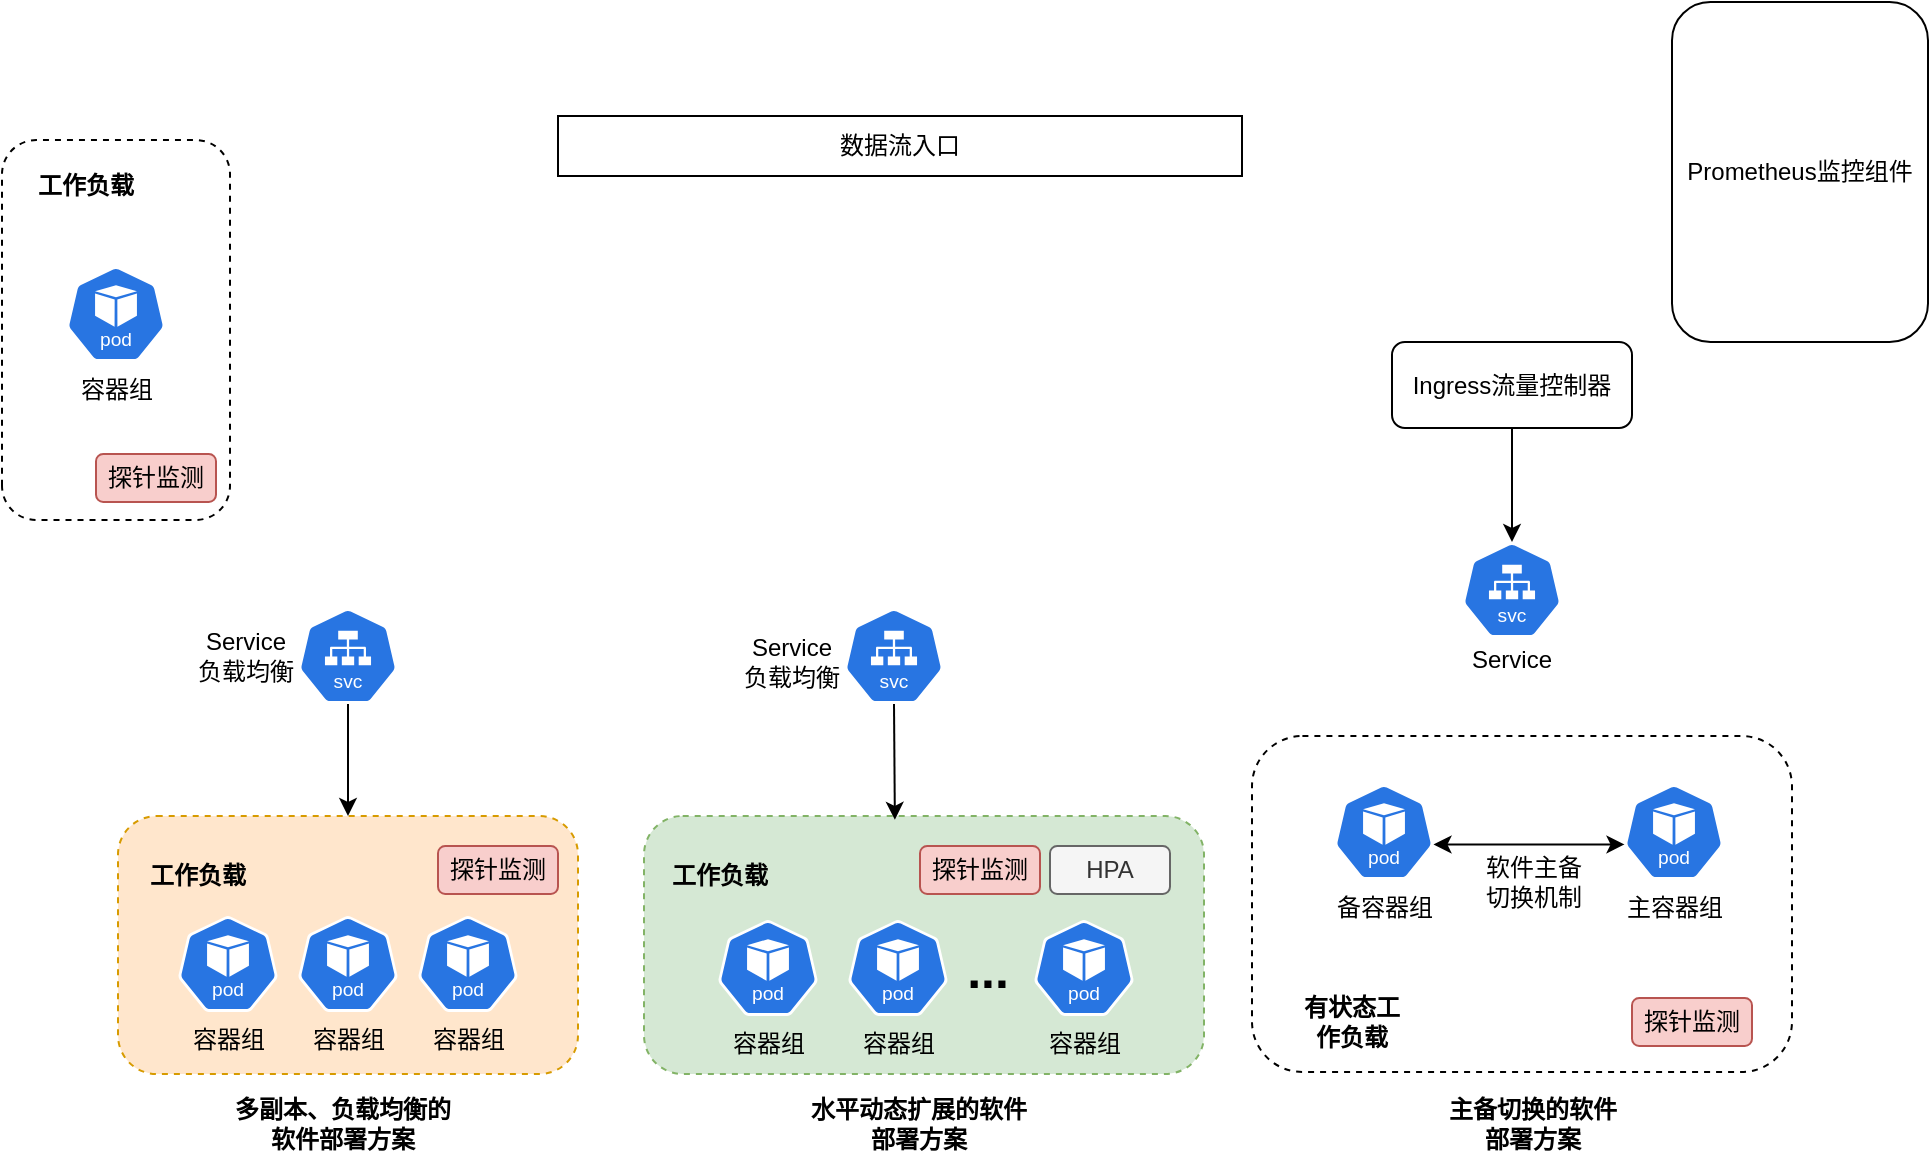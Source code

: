 <mxfile version="24.4.14" type="github" pages="3">
  <diagram name="第 1 页" id="JDVTVyS_mM1xhRYmOyq-">
    <mxGraphModel grid="1" page="1" gridSize="10" guides="1" tooltips="1" connect="1" arrows="1" fold="1" pageScale="1" pageWidth="1169" pageHeight="827" math="0" shadow="0">
      <root>
        <mxCell id="0" />
        <mxCell id="1" parent="0" />
        <mxCell id="ctL0CWL5VPLT_HYPr2nh-5" value="" style="rounded=1;whiteSpace=wrap;html=1;fillColor=#ffe6cc;strokeColor=#d79b00;gradientColor=none;dashed=1;" vertex="1" parent="1">
          <mxGeometry x="163" y="470" width="230" height="129" as="geometry" />
        </mxCell>
        <mxCell id="ctL0CWL5VPLT_HYPr2nh-6" value="工作负载" style="text;html=1;align=center;verticalAlign=middle;whiteSpace=wrap;rounded=0;fontStyle=1" vertex="1" parent="1">
          <mxGeometry x="173" y="485" width="60" height="30" as="geometry" />
        </mxCell>
        <mxCell id="ctL0CWL5VPLT_HYPr2nh-7" value="容器组" style="aspect=fixed;sketch=0;html=1;dashed=0;whitespace=wrap;verticalLabelPosition=bottom;verticalAlign=top;fillColor=#2875E2;strokeColor=#ffffff;points=[[0.005,0.63,0],[0.1,0.2,0],[0.9,0.2,0],[0.5,0,0],[0.995,0.63,0],[0.72,0.99,0],[0.5,1,0],[0.28,0.99,0]];shape=mxgraph.kubernetes.icon2;kubernetesLabel=1;prIcon=pod" vertex="1" parent="1">
          <mxGeometry x="193" y="520" width="50" height="48" as="geometry" />
        </mxCell>
        <mxCell id="ctL0CWL5VPLT_HYPr2nh-8" value="容器组" style="aspect=fixed;sketch=0;html=1;dashed=0;whitespace=wrap;verticalLabelPosition=bottom;verticalAlign=top;fillColor=#2875E2;strokeColor=#ffffff;points=[[0.005,0.63,0],[0.1,0.2,0],[0.9,0.2,0],[0.5,0,0],[0.995,0.63,0],[0.72,0.99,0],[0.5,1,0],[0.28,0.99,0]];shape=mxgraph.kubernetes.icon2;kubernetesLabel=1;prIcon=pod" vertex="1" parent="1">
          <mxGeometry x="253" y="520" width="50" height="48" as="geometry" />
        </mxCell>
        <mxCell id="ctL0CWL5VPLT_HYPr2nh-9" value="容器组" style="aspect=fixed;sketch=0;html=1;dashed=0;whitespace=wrap;verticalLabelPosition=bottom;verticalAlign=top;fillColor=#2875E2;strokeColor=#ffffff;points=[[0.005,0.63,0],[0.1,0.2,0],[0.9,0.2,0],[0.5,0,0],[0.995,0.63,0],[0.72,0.99,0],[0.5,1,0],[0.28,0.99,0]];shape=mxgraph.kubernetes.icon2;kubernetesLabel=1;prIcon=pod" vertex="1" parent="1">
          <mxGeometry x="313" y="520" width="50" height="48" as="geometry" />
        </mxCell>
        <mxCell id="ctL0CWL5VPLT_HYPr2nh-11" style="edgeStyle=orthogonalEdgeStyle;rounded=0;orthogonalLoop=1;jettySize=auto;html=1;exitX=0.5;exitY=1;exitDx=0;exitDy=0;exitPerimeter=0;entryX=0.5;entryY=0;entryDx=0;entryDy=0;" edge="1" parent="1" source="ctL0CWL5VPLT_HYPr2nh-10" target="ctL0CWL5VPLT_HYPr2nh-5">
          <mxGeometry relative="1" as="geometry" />
        </mxCell>
        <mxCell id="ctL0CWL5VPLT_HYPr2nh-10" value="" style="aspect=fixed;sketch=0;html=1;dashed=0;whitespace=wrap;verticalLabelPosition=bottom;verticalAlign=top;fillColor=#2875E2;strokeColor=#ffffff;points=[[0.005,0.63,0],[0.1,0.2,0],[0.9,0.2,0],[0.5,0,0],[0.995,0.63,0],[0.72,0.99,0],[0.5,1,0],[0.28,0.99,0]];shape=mxgraph.kubernetes.icon2;kubernetesLabel=1;prIcon=svc" vertex="1" parent="1">
          <mxGeometry x="253" y="366" width="50" height="48" as="geometry" />
        </mxCell>
        <mxCell id="ctL0CWL5VPLT_HYPr2nh-13" value="&lt;span style=&quot;text-wrap: nowrap;&quot;&gt;Service&lt;/span&gt;&lt;br style=&quot;text-wrap: nowrap;&quot;&gt;&lt;span style=&quot;text-wrap: nowrap;&quot;&gt;负载均衡&lt;/span&gt;" style="text;html=1;align=center;verticalAlign=middle;whiteSpace=wrap;rounded=0;" vertex="1" parent="1">
          <mxGeometry x="197" y="375" width="60" height="30" as="geometry" />
        </mxCell>
        <mxCell id="ctL0CWL5VPLT_HYPr2nh-14" value="多副本、负载均衡的软件部署方案" style="text;html=1;align=center;verticalAlign=middle;whiteSpace=wrap;rounded=0;fontStyle=1" vertex="1" parent="1">
          <mxGeometry x="218" y="609" width="115" height="30" as="geometry" />
        </mxCell>
        <mxCell id="ctL0CWL5VPLT_HYPr2nh-24" value="探针监测" style="rounded=1;whiteSpace=wrap;html=1;fillColor=#f8cecc;strokeColor=#b85450;" vertex="1" parent="1">
          <mxGeometry x="323" y="485" width="60" height="24" as="geometry" />
        </mxCell>
        <mxCell id="ctL0CWL5VPLT_HYPr2nh-25" value="" style="rounded=1;whiteSpace=wrap;html=1;fillColor=#d5e8d4;strokeColor=#82b366;dashed=1;" vertex="1" parent="1">
          <mxGeometry x="426" y="470" width="280" height="129" as="geometry" />
        </mxCell>
        <mxCell id="ctL0CWL5VPLT_HYPr2nh-27" value="容器组" style="aspect=fixed;sketch=0;html=1;dashed=0;whitespace=wrap;verticalLabelPosition=bottom;verticalAlign=top;fillColor=#2875E2;strokeColor=#ffffff;points=[[0.005,0.63,0],[0.1,0.2,0],[0.9,0.2,0],[0.5,0,0],[0.995,0.63,0],[0.72,0.99,0],[0.5,1,0],[0.28,0.99,0]];shape=mxgraph.kubernetes.icon2;kubernetesLabel=1;prIcon=pod" vertex="1" parent="1">
          <mxGeometry x="463" y="522" width="50" height="48" as="geometry" />
        </mxCell>
        <mxCell id="ctL0CWL5VPLT_HYPr2nh-28" value="容器组" style="aspect=fixed;sketch=0;html=1;dashed=0;whitespace=wrap;verticalLabelPosition=bottom;verticalAlign=top;fillColor=#2875E2;strokeColor=#ffffff;points=[[0.005,0.63,0],[0.1,0.2,0],[0.9,0.2,0],[0.5,0,0],[0.995,0.63,0],[0.72,0.99,0],[0.5,1,0],[0.28,0.99,0]];shape=mxgraph.kubernetes.icon2;kubernetesLabel=1;prIcon=pod" vertex="1" parent="1">
          <mxGeometry x="528" y="522" width="50" height="48" as="geometry" />
        </mxCell>
        <mxCell id="ctL0CWL5VPLT_HYPr2nh-29" value="容器组" style="aspect=fixed;sketch=0;html=1;dashed=0;whitespace=wrap;verticalLabelPosition=bottom;verticalAlign=top;fillColor=#2875E2;strokeColor=#ffffff;points=[[0.005,0.63,0],[0.1,0.2,0],[0.9,0.2,0],[0.5,0,0],[0.995,0.63,0],[0.72,0.99,0],[0.5,1,0],[0.28,0.99,0]];shape=mxgraph.kubernetes.icon2;kubernetesLabel=1;prIcon=pod" vertex="1" parent="1">
          <mxGeometry x="621" y="522" width="50" height="48" as="geometry" />
        </mxCell>
        <mxCell id="ctL0CWL5VPLT_HYPr2nh-31" value="" style="aspect=fixed;sketch=0;html=1;dashed=0;whitespace=wrap;verticalLabelPosition=bottom;verticalAlign=top;fillColor=#2875E2;strokeColor=#ffffff;points=[[0.005,0.63,0],[0.1,0.2,0],[0.9,0.2,0],[0.5,0,0],[0.995,0.63,0],[0.72,0.99,0],[0.5,1,0],[0.28,0.99,0]];shape=mxgraph.kubernetes.icon2;kubernetesLabel=1;prIcon=svc" vertex="1" parent="1">
          <mxGeometry x="526" y="366" width="50" height="48" as="geometry" />
        </mxCell>
        <mxCell id="ctL0CWL5VPLT_HYPr2nh-32" value="&lt;span style=&quot;text-wrap: nowrap;&quot;&gt;Service&lt;/span&gt;&lt;br style=&quot;text-wrap: nowrap;&quot;&gt;&lt;span style=&quot;text-wrap: nowrap;&quot;&gt;负载均衡&lt;/span&gt;" style="text;html=1;align=center;verticalAlign=middle;whiteSpace=wrap;rounded=0;" vertex="1" parent="1">
          <mxGeometry x="470" y="378" width="60" height="30" as="geometry" />
        </mxCell>
        <mxCell id="ctL0CWL5VPLT_HYPr2nh-33" value="水平动态扩展的软件部署方案" style="text;html=1;align=center;verticalAlign=middle;whiteSpace=wrap;rounded=0;fontStyle=1" vertex="1" parent="1">
          <mxGeometry x="506" y="609" width="115" height="30" as="geometry" />
        </mxCell>
        <mxCell id="ctL0CWL5VPLT_HYPr2nh-34" value="HPA" style="rounded=1;whiteSpace=wrap;html=1;fillColor=#f5f5f5;strokeColor=#666666;fontColor=#333333;" vertex="1" parent="1">
          <mxGeometry x="629" y="485" width="60" height="24" as="geometry" />
        </mxCell>
        <mxCell id="ctL0CWL5VPLT_HYPr2nh-35" value="&lt;font style=&quot;font-size: 25px;&quot;&gt;...&lt;/font&gt;" style="text;html=1;align=center;verticalAlign=middle;whiteSpace=wrap;rounded=0;fontStyle=1;fontSize=25;" vertex="1" parent="1">
          <mxGeometry x="568" y="531" width="60" height="30" as="geometry" />
        </mxCell>
        <mxCell id="ctL0CWL5VPLT_HYPr2nh-38" value="Prometheus监控组件" style="rounded=1;whiteSpace=wrap;html=1;" vertex="1" parent="1">
          <mxGeometry x="940" y="63" width="128" height="170" as="geometry" />
        </mxCell>
        <mxCell id="ctL0CWL5VPLT_HYPr2nh-39" value="" style="rounded=1;whiteSpace=wrap;html=1;dashed=1;rotation=0;" vertex="1" parent="1">
          <mxGeometry x="730" y="430" width="270" height="168" as="geometry" />
        </mxCell>
        <mxCell id="ctL0CWL5VPLT_HYPr2nh-40" value="有状态工作负载" style="text;html=1;align=center;verticalAlign=middle;whiteSpace=wrap;rounded=0;fontStyle=1" vertex="1" parent="1">
          <mxGeometry x="750" y="558" width="60" height="30" as="geometry" />
        </mxCell>
        <mxCell id="ctL0CWL5VPLT_HYPr2nh-41" value="主容器组" style="aspect=fixed;sketch=0;html=1;dashed=0;whitespace=wrap;verticalLabelPosition=bottom;verticalAlign=top;fillColor=#2875E2;strokeColor=#ffffff;points=[[0.005,0.63,0],[0.1,0.2,0],[0.9,0.2,0],[0.5,0,0],[0.995,0.63,0],[0.72,0.99,0],[0.5,1,0],[0.28,0.99,0]];shape=mxgraph.kubernetes.icon2;kubernetesLabel=1;prIcon=pod" vertex="1" parent="1">
          <mxGeometry x="916" y="454" width="50" height="48" as="geometry" />
        </mxCell>
        <mxCell id="ctL0CWL5VPLT_HYPr2nh-42" value="备容器组" style="aspect=fixed;sketch=0;html=1;dashed=0;whitespace=wrap;verticalLabelPosition=bottom;verticalAlign=top;fillColor=#2875E2;strokeColor=#ffffff;points=[[0.005,0.63,0],[0.1,0.2,0],[0.9,0.2,0],[0.5,0,0],[0.995,0.63,0],[0.72,0.99,0],[0.5,1,0],[0.28,0.99,0]];shape=mxgraph.kubernetes.icon2;kubernetesLabel=1;prIcon=pod" vertex="1" parent="1">
          <mxGeometry x="771" y="454" width="50" height="48" as="geometry" />
        </mxCell>
        <mxCell id="ctL0CWL5VPLT_HYPr2nh-47" value="主备切换的软件部署方案" style="text;html=1;align=center;verticalAlign=middle;whiteSpace=wrap;rounded=0;fontStyle=1" vertex="1" parent="1">
          <mxGeometry x="823.5" y="609" width="92.5" height="30" as="geometry" />
        </mxCell>
        <mxCell id="ctL0CWL5VPLT_HYPr2nh-50" value="工作负载" style="text;html=1;align=center;verticalAlign=middle;whiteSpace=wrap;rounded=0;fontStyle=1" vertex="1" parent="1">
          <mxGeometry x="433.5" y="485" width="60" height="30" as="geometry" />
        </mxCell>
        <mxCell id="ctL0CWL5VPLT_HYPr2nh-53" value="软件主备切换机制" style="text;html=1;align=center;verticalAlign=middle;whiteSpace=wrap;rounded=0;" vertex="1" parent="1">
          <mxGeometry x="841" y="488" width="60" height="30" as="geometry" />
        </mxCell>
        <mxCell id="ctL0CWL5VPLT_HYPr2nh-57" value="" style="aspect=fixed;sketch=0;html=1;dashed=0;whitespace=wrap;verticalLabelPosition=bottom;verticalAlign=top;fillColor=#2875E2;strokeColor=#ffffff;points=[[0.005,0.63,0],[0.1,0.2,0],[0.9,0.2,0],[0.5,0,0],[0.995,0.63,0],[0.72,0.99,0],[0.5,1,0],[0.28,0.99,0]];shape=mxgraph.kubernetes.icon2;kubernetesLabel=1;prIcon=svc" vertex="1" parent="1">
          <mxGeometry x="835" y="333" width="50" height="48" as="geometry" />
        </mxCell>
        <mxCell id="ctL0CWL5VPLT_HYPr2nh-58" value="&lt;span style=&quot;text-wrap: nowrap;&quot;&gt;Service&lt;/span&gt;" style="text;html=1;align=center;verticalAlign=middle;whiteSpace=wrap;rounded=0;" vertex="1" parent="1">
          <mxGeometry x="830" y="381" width="60" height="21" as="geometry" />
        </mxCell>
        <mxCell id="ctL0CWL5VPLT_HYPr2nh-62" value="探针监测" style="rounded=1;whiteSpace=wrap;html=1;fillColor=#f8cecc;strokeColor=#b85450;" vertex="1" parent="1">
          <mxGeometry x="920" y="561" width="60" height="24" as="geometry" />
        </mxCell>
        <mxCell id="ctL0CWL5VPLT_HYPr2nh-63" value="探针监测" style="rounded=1;whiteSpace=wrap;html=1;fillColor=#f8cecc;strokeColor=#b85450;" vertex="1" parent="1">
          <mxGeometry x="564" y="485" width="60" height="24" as="geometry" />
        </mxCell>
        <mxCell id="ctL0CWL5VPLT_HYPr2nh-64" style="edgeStyle=none;rounded=0;orthogonalLoop=1;jettySize=auto;html=1;exitX=0.5;exitY=1;exitDx=0;exitDy=0;exitPerimeter=0;entryX=0.448;entryY=0.015;entryDx=0;entryDy=0;entryPerimeter=0;" edge="1" parent="1" source="ctL0CWL5VPLT_HYPr2nh-31" target="ctL0CWL5VPLT_HYPr2nh-25">
          <mxGeometry relative="1" as="geometry" />
        </mxCell>
        <mxCell id="ctL0CWL5VPLT_HYPr2nh-71" value="Ingress流量控制器" style="rounded=1;whiteSpace=wrap;html=1;" vertex="1" parent="1">
          <mxGeometry x="800" y="233" width="120" height="43" as="geometry" />
        </mxCell>
        <mxCell id="ctL0CWL5VPLT_HYPr2nh-74" style="edgeStyle=none;rounded=0;orthogonalLoop=1;jettySize=auto;html=1;exitX=0.5;exitY=1;exitDx=0;exitDy=0;entryX=0.5;entryY=0;entryDx=0;entryDy=0;entryPerimeter=0;" edge="1" parent="1" source="ctL0CWL5VPLT_HYPr2nh-71" target="ctL0CWL5VPLT_HYPr2nh-57">
          <mxGeometry relative="1" as="geometry" />
        </mxCell>
        <mxCell id="ctL0CWL5VPLT_HYPr2nh-76" value="" style="rounded=1;whiteSpace=wrap;html=1;dashed=1;rotation=-90;" vertex="1" parent="1">
          <mxGeometry x="67" y="170" width="190" height="114" as="geometry" />
        </mxCell>
        <mxCell id="ctL0CWL5VPLT_HYPr2nh-77" value="工作负载" style="text;html=1;align=center;verticalAlign=middle;whiteSpace=wrap;rounded=0;fontStyle=1" vertex="1" parent="1">
          <mxGeometry x="117" y="140" width="60" height="30" as="geometry" />
        </mxCell>
        <mxCell id="ctL0CWL5VPLT_HYPr2nh-80" value="容器组" style="aspect=fixed;sketch=0;html=1;dashed=0;whitespace=wrap;verticalLabelPosition=bottom;verticalAlign=top;fillColor=#2875E2;strokeColor=#ffffff;points=[[0.005,0.63,0],[0.1,0.2,0],[0.9,0.2,0],[0.5,0,0],[0.995,0.63,0],[0.72,0.99,0],[0.5,1,0],[0.28,0.99,0]];shape=mxgraph.kubernetes.icon2;kubernetesLabel=1;prIcon=pod" vertex="1" parent="1">
          <mxGeometry x="137" y="195" width="50" height="48" as="geometry" />
        </mxCell>
        <mxCell id="ctL0CWL5VPLT_HYPr2nh-83" value="探针监测" style="rounded=1;whiteSpace=wrap;html=1;fillColor=#f8cecc;strokeColor=#b85450;" vertex="1" parent="1">
          <mxGeometry x="152" y="289" width="60" height="24" as="geometry" />
        </mxCell>
        <mxCell id="ctL0CWL5VPLT_HYPr2nh-92" style="edgeStyle=none;rounded=0;orthogonalLoop=1;jettySize=auto;html=1;exitX=0.995;exitY=0.63;exitDx=0;exitDy=0;exitPerimeter=0;entryX=0.005;entryY=0.63;entryDx=0;entryDy=0;entryPerimeter=0;startArrow=classic;startFill=1;" edge="1" parent="1" source="ctL0CWL5VPLT_HYPr2nh-42" target="ctL0CWL5VPLT_HYPr2nh-41">
          <mxGeometry relative="1" as="geometry" />
        </mxCell>
        <mxCell id="ctL0CWL5VPLT_HYPr2nh-93" value="数据流入口" style="rounded=0;whiteSpace=wrap;html=1;" vertex="1" parent="1">
          <mxGeometry x="383" y="120" width="342" height="30" as="geometry" />
        </mxCell>
      </root>
    </mxGraphModel>
  </diagram>
  <diagram id="vveJuqYjyFar14gl8MTd" name="第 2 页">
    <mxGraphModel dx="1366" dy="703" grid="1" gridSize="10" guides="1" tooltips="1" connect="1" arrows="1" fold="1" page="1" pageScale="1" pageWidth="1169" pageHeight="827" math="0" shadow="0">
      <root>
        <mxCell id="0" />
        <mxCell id="1" parent="0" />
        <mxCell id="6VQ8AE35P1BLx3fPTL-k-19" value="" style="rounded=1;whiteSpace=wrap;html=1;" vertex="1" parent="1">
          <mxGeometry x="980" y="408" width="150" height="242" as="geometry" />
        </mxCell>
        <mxCell id="6VQ8AE35P1BLx3fPTL-k-18" value="" style="rounded=1;whiteSpace=wrap;html=1;" vertex="1" parent="1">
          <mxGeometry x="674" y="410" width="300" height="240" as="geometry" />
        </mxCell>
        <mxCell id="6VQ8AE35P1BLx3fPTL-k-17" value="" style="rounded=1;whiteSpace=wrap;html=1;" vertex="1" parent="1">
          <mxGeometry x="370" y="440" width="300" height="208" as="geometry" />
        </mxCell>
        <mxCell id="6VQ8AE35P1BLx3fPTL-k-16" value="" style="rounded=1;whiteSpace=wrap;html=1;" vertex="1" parent="1">
          <mxGeometry x="110" y="442" width="250" height="208" as="geometry" />
        </mxCell>
        <mxCell id="R3LrXX4hXwVvfzZOC1EL-1" value="" style="rounded=1;whiteSpace=wrap;html=1;fillColor=#ffe6cc;strokeColor=#d79b00;gradientColor=none;dashed=1;" vertex="1" parent="1">
          <mxGeometry x="117" y="470" width="230" height="129" as="geometry" />
        </mxCell>
        <mxCell id="R3LrXX4hXwVvfzZOC1EL-2" value="工作负载" style="text;html=1;align=center;verticalAlign=middle;whiteSpace=wrap;rounded=0;fontStyle=1" vertex="1" parent="1">
          <mxGeometry x="127" y="485" width="60" height="30" as="geometry" />
        </mxCell>
        <mxCell id="R3LrXX4hXwVvfzZOC1EL-3" value="容器组" style="aspect=fixed;sketch=0;html=1;dashed=0;whitespace=wrap;verticalLabelPosition=bottom;verticalAlign=top;fillColor=#2875E2;strokeColor=#ffffff;points=[[0.005,0.63,0],[0.1,0.2,0],[0.9,0.2,0],[0.5,0,0],[0.995,0.63,0],[0.72,0.99,0],[0.5,1,0],[0.28,0.99,0]];shape=mxgraph.kubernetes.icon2;kubernetesLabel=1;prIcon=pod" vertex="1" parent="1">
          <mxGeometry x="147" y="520" width="50" height="48" as="geometry" />
        </mxCell>
        <mxCell id="R3LrXX4hXwVvfzZOC1EL-4" value="容器组" style="aspect=fixed;sketch=0;html=1;dashed=0;whitespace=wrap;verticalLabelPosition=bottom;verticalAlign=top;fillColor=#2875E2;strokeColor=#ffffff;points=[[0.005,0.63,0],[0.1,0.2,0],[0.9,0.2,0],[0.5,0,0],[0.995,0.63,0],[0.72,0.99,0],[0.5,1,0],[0.28,0.99,0]];shape=mxgraph.kubernetes.icon2;kubernetesLabel=1;prIcon=pod" vertex="1" parent="1">
          <mxGeometry x="207" y="520" width="50" height="48" as="geometry" />
        </mxCell>
        <mxCell id="R3LrXX4hXwVvfzZOC1EL-5" value="容器组" style="aspect=fixed;sketch=0;html=1;dashed=0;whitespace=wrap;verticalLabelPosition=bottom;verticalAlign=top;fillColor=#2875E2;strokeColor=#ffffff;points=[[0.005,0.63,0],[0.1,0.2,0],[0.9,0.2,0],[0.5,0,0],[0.995,0.63,0],[0.72,0.99,0],[0.5,1,0],[0.28,0.99,0]];shape=mxgraph.kubernetes.icon2;kubernetesLabel=1;prIcon=pod" vertex="1" parent="1">
          <mxGeometry x="267" y="520" width="50" height="48" as="geometry" />
        </mxCell>
        <mxCell id="R3LrXX4hXwVvfzZOC1EL-9" value="多副本、负载均衡的软件部署方案" style="text;html=1;align=center;verticalAlign=middle;whiteSpace=wrap;rounded=0;fontStyle=1" vertex="1" parent="1">
          <mxGeometry x="172" y="609" width="115" height="30" as="geometry" />
        </mxCell>
        <mxCell id="R3LrXX4hXwVvfzZOC1EL-10" value="探针监测" style="rounded=1;whiteSpace=wrap;html=1;fillColor=#f8cecc;strokeColor=#b85450;" vertex="1" parent="1">
          <mxGeometry x="277" y="485" width="60" height="24" as="geometry" />
        </mxCell>
        <mxCell id="R3LrXX4hXwVvfzZOC1EL-11" value="" style="rounded=1;whiteSpace=wrap;html=1;fillColor=#d5e8d4;strokeColor=#82b366;dashed=1;" vertex="1" parent="1">
          <mxGeometry x="380" y="470" width="280" height="129" as="geometry" />
        </mxCell>
        <mxCell id="R3LrXX4hXwVvfzZOC1EL-12" value="容器组" style="aspect=fixed;sketch=0;html=1;dashed=0;whitespace=wrap;verticalLabelPosition=bottom;verticalAlign=top;fillColor=#2875E2;strokeColor=#ffffff;points=[[0.005,0.63,0],[0.1,0.2,0],[0.9,0.2,0],[0.5,0,0],[0.995,0.63,0],[0.72,0.99,0],[0.5,1,0],[0.28,0.99,0]];shape=mxgraph.kubernetes.icon2;kubernetesLabel=1;prIcon=pod" vertex="1" parent="1">
          <mxGeometry x="417" y="522" width="50" height="48" as="geometry" />
        </mxCell>
        <mxCell id="R3LrXX4hXwVvfzZOC1EL-13" value="容器组" style="aspect=fixed;sketch=0;html=1;dashed=0;whitespace=wrap;verticalLabelPosition=bottom;verticalAlign=top;fillColor=#2875E2;strokeColor=#ffffff;points=[[0.005,0.63,0],[0.1,0.2,0],[0.9,0.2,0],[0.5,0,0],[0.995,0.63,0],[0.72,0.99,0],[0.5,1,0],[0.28,0.99,0]];shape=mxgraph.kubernetes.icon2;kubernetesLabel=1;prIcon=pod" vertex="1" parent="1">
          <mxGeometry x="482" y="522" width="50" height="48" as="geometry" />
        </mxCell>
        <mxCell id="R3LrXX4hXwVvfzZOC1EL-14" value="容器组" style="aspect=fixed;sketch=0;html=1;dashed=0;whitespace=wrap;verticalLabelPosition=bottom;verticalAlign=top;fillColor=#2875E2;strokeColor=#ffffff;points=[[0.005,0.63,0],[0.1,0.2,0],[0.9,0.2,0],[0.5,0,0],[0.995,0.63,0],[0.72,0.99,0],[0.5,1,0],[0.28,0.99,0]];shape=mxgraph.kubernetes.icon2;kubernetesLabel=1;prIcon=pod" vertex="1" parent="1">
          <mxGeometry x="575" y="522" width="50" height="48" as="geometry" />
        </mxCell>
        <mxCell id="R3LrXX4hXwVvfzZOC1EL-17" value="水平动态扩展的软件部署方案" style="text;html=1;align=center;verticalAlign=middle;whiteSpace=wrap;rounded=0;fontStyle=1" vertex="1" parent="1">
          <mxGeometry x="460" y="609" width="115" height="30" as="geometry" />
        </mxCell>
        <mxCell id="R3LrXX4hXwVvfzZOC1EL-18" value="HPA" style="rounded=1;whiteSpace=wrap;html=1;fillColor=#f5f5f5;strokeColor=#666666;fontColor=#333333;" vertex="1" parent="1">
          <mxGeometry x="583" y="485" width="60" height="24" as="geometry" />
        </mxCell>
        <mxCell id="R3LrXX4hXwVvfzZOC1EL-19" value="&lt;font style=&quot;font-size: 25px;&quot;&gt;...&lt;/font&gt;" style="text;html=1;align=center;verticalAlign=middle;whiteSpace=wrap;rounded=0;fontStyle=1;fontSize=25;" vertex="1" parent="1">
          <mxGeometry x="522" y="531" width="60" height="30" as="geometry" />
        </mxCell>
        <mxCell id="R3LrXX4hXwVvfzZOC1EL-20" value="Prometheus监控组件" style="rounded=1;whiteSpace=wrap;html=1;fillColor=#e1d5e7;strokeColor=#9673a6;" vertex="1" parent="1">
          <mxGeometry x="117" y="680" width="1003" height="40" as="geometry" />
        </mxCell>
        <mxCell id="R3LrXX4hXwVvfzZOC1EL-21" value="" style="rounded=1;whiteSpace=wrap;html=1;dashed=1;rotation=0;" vertex="1" parent="1">
          <mxGeometry x="684" y="430" width="270" height="168" as="geometry" />
        </mxCell>
        <mxCell id="R3LrXX4hXwVvfzZOC1EL-22" value="有状态工作负载" style="text;html=1;align=center;verticalAlign=middle;whiteSpace=wrap;rounded=0;fontStyle=1" vertex="1" parent="1">
          <mxGeometry x="704" y="558" width="60" height="30" as="geometry" />
        </mxCell>
        <mxCell id="R3LrXX4hXwVvfzZOC1EL-23" value="主容器组" style="aspect=fixed;sketch=0;html=1;dashed=0;whitespace=wrap;verticalLabelPosition=bottom;verticalAlign=top;fillColor=#2875E2;strokeColor=#ffffff;points=[[0.005,0.63,0],[0.1,0.2,0],[0.9,0.2,0],[0.5,0,0],[0.995,0.63,0],[0.72,0.99,0],[0.5,1,0],[0.28,0.99,0]];shape=mxgraph.kubernetes.icon2;kubernetesLabel=1;prIcon=pod" vertex="1" parent="1">
          <mxGeometry x="870" y="454" width="50" height="48" as="geometry" />
        </mxCell>
        <mxCell id="R3LrXX4hXwVvfzZOC1EL-24" value="备容器组" style="aspect=fixed;sketch=0;html=1;dashed=0;whitespace=wrap;verticalLabelPosition=bottom;verticalAlign=top;fillColor=#2875E2;strokeColor=#ffffff;points=[[0.005,0.63,0],[0.1,0.2,0],[0.9,0.2,0],[0.5,0,0],[0.995,0.63,0],[0.72,0.99,0],[0.5,1,0],[0.28,0.99,0]];shape=mxgraph.kubernetes.icon2;kubernetesLabel=1;prIcon=pod" vertex="1" parent="1">
          <mxGeometry x="725" y="454" width="50" height="48" as="geometry" />
        </mxCell>
        <mxCell id="R3LrXX4hXwVvfzZOC1EL-25" value="主备切换的软件部署方案" style="text;html=1;align=center;verticalAlign=middle;whiteSpace=wrap;rounded=0;fontStyle=1" vertex="1" parent="1">
          <mxGeometry x="777.5" y="609" width="92.5" height="30" as="geometry" />
        </mxCell>
        <mxCell id="R3LrXX4hXwVvfzZOC1EL-26" value="工作负载" style="text;html=1;align=center;verticalAlign=middle;whiteSpace=wrap;rounded=0;fontStyle=1" vertex="1" parent="1">
          <mxGeometry x="387.5" y="485" width="60" height="30" as="geometry" />
        </mxCell>
        <mxCell id="R3LrXX4hXwVvfzZOC1EL-27" value="软件主备切换机制" style="text;html=1;align=center;verticalAlign=middle;whiteSpace=wrap;rounded=0;" vertex="1" parent="1">
          <mxGeometry x="795" y="488" width="60" height="30" as="geometry" />
        </mxCell>
        <mxCell id="R3LrXX4hXwVvfzZOC1EL-30" value="探针监测" style="rounded=1;whiteSpace=wrap;html=1;fillColor=#f8cecc;strokeColor=#b85450;" vertex="1" parent="1">
          <mxGeometry x="874" y="561" width="60" height="24" as="geometry" />
        </mxCell>
        <mxCell id="R3LrXX4hXwVvfzZOC1EL-31" value="探针监测" style="rounded=1;whiteSpace=wrap;html=1;fillColor=#f8cecc;strokeColor=#b85450;" vertex="1" parent="1">
          <mxGeometry x="518" y="485" width="60" height="24" as="geometry" />
        </mxCell>
        <mxCell id="R3LrXX4hXwVvfzZOC1EL-33" value="Ingress流量控制器" style="rounded=1;whiteSpace=wrap;html=1;" vertex="1" parent="1">
          <mxGeometry x="686" y="260" width="266" height="40" as="geometry" />
        </mxCell>
        <mxCell id="R3LrXX4hXwVvfzZOC1EL-35" value="" style="rounded=1;whiteSpace=wrap;html=1;dashed=1;rotation=-90;" vertex="1" parent="1">
          <mxGeometry x="957.75" y="449.25" width="190" height="125.5" as="geometry" />
        </mxCell>
        <mxCell id="R3LrXX4hXwVvfzZOC1EL-36" value="工作负载" style="text;html=1;align=center;verticalAlign=middle;whiteSpace=wrap;rounded=0;fontStyle=1" vertex="1" parent="1">
          <mxGeometry x="1002" y="425" width="60" height="30" as="geometry" />
        </mxCell>
        <mxCell id="R3LrXX4hXwVvfzZOC1EL-37" value="容器组" style="aspect=fixed;sketch=0;html=1;dashed=0;whitespace=wrap;verticalLabelPosition=bottom;verticalAlign=top;fillColor=#2875E2;strokeColor=#ffffff;points=[[0.005,0.63,0],[0.1,0.2,0],[0.9,0.2,0],[0.5,0,0],[0.995,0.63,0],[0.72,0.99,0],[0.5,1,0],[0.28,0.99,0]];shape=mxgraph.kubernetes.icon2;kubernetesLabel=1;prIcon=pod" vertex="1" parent="1">
          <mxGeometry x="1022" y="480" width="50" height="48" as="geometry" />
        </mxCell>
        <mxCell id="R3LrXX4hXwVvfzZOC1EL-38" value="探针监测" style="rounded=1;whiteSpace=wrap;html=1;fillColor=#f8cecc;strokeColor=#b85450;" vertex="1" parent="1">
          <mxGeometry x="1037" y="574" width="60" height="24" as="geometry" />
        </mxCell>
        <mxCell id="R3LrXX4hXwVvfzZOC1EL-39" style="edgeStyle=none;rounded=0;orthogonalLoop=1;jettySize=auto;html=1;exitX=0.995;exitY=0.63;exitDx=0;exitDy=0;exitPerimeter=0;entryX=0.005;entryY=0.63;entryDx=0;entryDy=0;entryPerimeter=0;startArrow=classic;startFill=1;" edge="1" parent="1" source="R3LrXX4hXwVvfzZOC1EL-24" target="R3LrXX4hXwVvfzZOC1EL-23">
          <mxGeometry relative="1" as="geometry" />
        </mxCell>
        <mxCell id="6VQ8AE35P1BLx3fPTL-k-9" style="edgeStyle=none;rounded=0;orthogonalLoop=1;jettySize=auto;html=1;exitX=0.5;exitY=1;exitDx=0;exitDy=0;entryX=0.5;entryY=0;entryDx=0;entryDy=0;" edge="1" parent="1" source="R3LrXX4hXwVvfzZOC1EL-40" target="R3LrXX4hXwVvfzZOC1EL-41">
          <mxGeometry relative="1" as="geometry" />
        </mxCell>
        <mxCell id="R3LrXX4hXwVvfzZOC1EL-40" value="数据流入口" style="rounded=0;whiteSpace=wrap;html=1;" vertex="1" parent="1">
          <mxGeometry x="324" y="190" width="596" height="30" as="geometry" />
        </mxCell>
        <mxCell id="R3LrXX4hXwVvfzZOC1EL-41" value="Service负载均衡" style="rounded=1;whiteSpace=wrap;html=1;" vertex="1" parent="1">
          <mxGeometry x="122" y="340" width="1000" height="40" as="geometry" />
        </mxCell>
        <mxCell id="6VQ8AE35P1BLx3fPTL-k-8" value="单点软件监控部署方案" style="text;html=1;align=center;verticalAlign=middle;whiteSpace=wrap;rounded=0;fontStyle=1" vertex="1" parent="1">
          <mxGeometry x="1006.5" y="616" width="92.5" height="30" as="geometry" />
        </mxCell>
        <mxCell id="6VQ8AE35P1BLx3fPTL-k-10" value="" style="endArrow=classic;html=1;rounded=0;exitX=0.116;exitY=1.042;exitDx=0;exitDy=0;exitPerimeter=0;entryX=0.529;entryY=-0.027;entryDx=0;entryDy=0;entryPerimeter=0;" edge="1" parent="1" source="R3LrXX4hXwVvfzZOC1EL-41" target="R3LrXX4hXwVvfzZOC1EL-1">
          <mxGeometry width="50" height="50" relative="1" as="geometry">
            <mxPoint x="250" y="450" as="sourcePoint" />
            <mxPoint x="300" y="400" as="targetPoint" />
          </mxGeometry>
        </mxCell>
        <mxCell id="6VQ8AE35P1BLx3fPTL-k-11" value="" style="endArrow=classic;html=1;rounded=0;exitX=0.116;exitY=1.042;exitDx=0;exitDy=0;exitPerimeter=0;entryX=0.529;entryY=-0.027;entryDx=0;entryDy=0;entryPerimeter=0;" edge="1" parent="1">
          <mxGeometry width="50" height="50" relative="1" as="geometry">
            <mxPoint x="518" y="380" as="sourcePoint" />
            <mxPoint x="519" y="465" as="targetPoint" />
          </mxGeometry>
        </mxCell>
        <mxCell id="6VQ8AE35P1BLx3fPTL-k-12" value="" style="endArrow=classic;html=1;rounded=0;exitX=0.116;exitY=1.042;exitDx=0;exitDy=0;exitPerimeter=0;entryX=0.5;entryY=0;entryDx=0;entryDy=0;" edge="1" parent="1" target="R3LrXX4hXwVvfzZOC1EL-21">
          <mxGeometry width="50" height="50" relative="1" as="geometry">
            <mxPoint x="818.5" y="380" as="sourcePoint" />
            <mxPoint x="820" y="430" as="targetPoint" />
          </mxGeometry>
        </mxCell>
        <mxCell id="6VQ8AE35P1BLx3fPTL-k-13" value="" style="endArrow=classic;html=1;rounded=0;exitX=0.116;exitY=1.042;exitDx=0;exitDy=0;exitPerimeter=0;" edge="1" parent="1">
          <mxGeometry width="50" height="50" relative="1" as="geometry">
            <mxPoint x="1052" y="380" as="sourcePoint" />
            <mxPoint x="1052" y="420" as="targetPoint" />
          </mxGeometry>
        </mxCell>
        <mxCell id="6VQ8AE35P1BLx3fPTL-k-14" value="" style="endArrow=classic;html=1;rounded=0;exitX=0.116;exitY=1.042;exitDx=0;exitDy=0;exitPerimeter=0;entryX=0.697;entryY=0.037;entryDx=0;entryDy=0;entryPerimeter=0;" edge="1" parent="1" target="R3LrXX4hXwVvfzZOC1EL-41">
          <mxGeometry width="50" height="50" relative="1" as="geometry">
            <mxPoint x="818.75" y="300" as="sourcePoint" />
            <mxPoint x="819.25" y="350" as="targetPoint" />
          </mxGeometry>
        </mxCell>
        <mxCell id="6VQ8AE35P1BLx3fPTL-k-15" value="" style="endArrow=classic;html=1;rounded=0;exitX=0.116;exitY=1.042;exitDx=0;exitDy=0;exitPerimeter=0;entryX=0.697;entryY=0.037;entryDx=0;entryDy=0;entryPerimeter=0;" edge="1" parent="1">
          <mxGeometry width="50" height="50" relative="1" as="geometry">
            <mxPoint x="818.66" y="220" as="sourcePoint" />
            <mxPoint x="818.91" y="261" as="targetPoint" />
          </mxGeometry>
        </mxCell>
      </root>
    </mxGraphModel>
  </diagram>
  <diagram id="FCpAqdw-YxuiOktCTH4I" name="第 3 页">
    <mxGraphModel dx="1434" dy="738" grid="1" gridSize="10" guides="1" tooltips="1" connect="1" arrows="1" fold="1" page="1" pageScale="1" pageWidth="1169" pageHeight="827" math="0" shadow="0">
      <root>
        <mxCell id="0" />
        <mxCell id="1" parent="0" />
        <mxCell id="2Y59k8IshnCGZcQ1wcPN-51" value="" style="rounded=0;whiteSpace=wrap;html=1;dashed=1;strokeWidth=2;" vertex="1" parent="1">
          <mxGeometry x="40" y="54" width="1090" height="658" as="geometry" />
        </mxCell>
        <mxCell id="2Y59k8IshnCGZcQ1wcPN-5" value="" style="rounded=1;whiteSpace=wrap;html=1;fillColor=#ffe6cc;strokeColor=#d79b00;gradientColor=none;dashed=1;" vertex="1" parent="1">
          <mxGeometry x="87" y="392" width="230" height="129" as="geometry" />
        </mxCell>
        <mxCell id="2Y59k8IshnCGZcQ1wcPN-6" value="工作负载" style="text;html=1;align=center;verticalAlign=middle;whiteSpace=wrap;rounded=0;fontStyle=1" vertex="1" parent="1">
          <mxGeometry x="97" y="407" width="60" height="30" as="geometry" />
        </mxCell>
        <mxCell id="2Y59k8IshnCGZcQ1wcPN-7" value="容器组" style="aspect=fixed;sketch=0;html=1;dashed=0;whitespace=wrap;verticalLabelPosition=bottom;verticalAlign=top;fillColor=#2875E2;strokeColor=#ffffff;points=[[0.005,0.63,0],[0.1,0.2,0],[0.9,0.2,0],[0.5,0,0],[0.995,0.63,0],[0.72,0.99,0],[0.5,1,0],[0.28,0.99,0]];shape=mxgraph.kubernetes.icon2;kubernetesLabel=1;prIcon=pod" vertex="1" parent="1">
          <mxGeometry x="117" y="442" width="50" height="48" as="geometry" />
        </mxCell>
        <mxCell id="2Y59k8IshnCGZcQ1wcPN-8" value="容器组" style="aspect=fixed;sketch=0;html=1;dashed=0;whitespace=wrap;verticalLabelPosition=bottom;verticalAlign=top;fillColor=#2875E2;strokeColor=#ffffff;points=[[0.005,0.63,0],[0.1,0.2,0],[0.9,0.2,0],[0.5,0,0],[0.995,0.63,0],[0.72,0.99,0],[0.5,1,0],[0.28,0.99,0]];shape=mxgraph.kubernetes.icon2;kubernetesLabel=1;prIcon=pod" vertex="1" parent="1">
          <mxGeometry x="177" y="442" width="50" height="48" as="geometry" />
        </mxCell>
        <mxCell id="2Y59k8IshnCGZcQ1wcPN-9" value="容器组" style="aspect=fixed;sketch=0;html=1;dashed=0;whitespace=wrap;verticalLabelPosition=bottom;verticalAlign=top;fillColor=#2875E2;strokeColor=#ffffff;points=[[0.005,0.63,0],[0.1,0.2,0],[0.9,0.2,0],[0.5,0,0],[0.995,0.63,0],[0.72,0.99,0],[0.5,1,0],[0.28,0.99,0]];shape=mxgraph.kubernetes.icon2;kubernetesLabel=1;prIcon=pod" vertex="1" parent="1">
          <mxGeometry x="237" y="442" width="50" height="48" as="geometry" />
        </mxCell>
        <mxCell id="2Y59k8IshnCGZcQ1wcPN-10" value="多副本、负载均衡的软件部署方案" style="text;html=1;align=center;verticalAlign=middle;whiteSpace=wrap;rounded=0;fontStyle=1" vertex="1" parent="1">
          <mxGeometry x="142" y="531" width="115" height="30" as="geometry" />
        </mxCell>
        <mxCell id="2Y59k8IshnCGZcQ1wcPN-11" value="探针监测" style="rounded=1;whiteSpace=wrap;html=1;fillColor=#f8cecc;strokeColor=#b85450;" vertex="1" parent="1">
          <mxGeometry x="247" y="407" width="60" height="24" as="geometry" />
        </mxCell>
        <mxCell id="2Y59k8IshnCGZcQ1wcPN-12" value="" style="rounded=1;whiteSpace=wrap;html=1;fillColor=#d5e8d4;strokeColor=#82b366;dashed=1;" vertex="1" parent="1">
          <mxGeometry x="350" y="392" width="280" height="129" as="geometry" />
        </mxCell>
        <mxCell id="2Y59k8IshnCGZcQ1wcPN-13" value="容器组" style="aspect=fixed;sketch=0;html=1;dashed=0;whitespace=wrap;verticalLabelPosition=bottom;verticalAlign=top;fillColor=#2875E2;strokeColor=#ffffff;points=[[0.005,0.63,0],[0.1,0.2,0],[0.9,0.2,0],[0.5,0,0],[0.995,0.63,0],[0.72,0.99,0],[0.5,1,0],[0.28,0.99,0]];shape=mxgraph.kubernetes.icon2;kubernetesLabel=1;prIcon=pod" vertex="1" parent="1">
          <mxGeometry x="387" y="444" width="50" height="48" as="geometry" />
        </mxCell>
        <mxCell id="2Y59k8IshnCGZcQ1wcPN-14" value="容器组" style="aspect=fixed;sketch=0;html=1;dashed=0;whitespace=wrap;verticalLabelPosition=bottom;verticalAlign=top;fillColor=#2875E2;strokeColor=#ffffff;points=[[0.005,0.63,0],[0.1,0.2,0],[0.9,0.2,0],[0.5,0,0],[0.995,0.63,0],[0.72,0.99,0],[0.5,1,0],[0.28,0.99,0]];shape=mxgraph.kubernetes.icon2;kubernetesLabel=1;prIcon=pod" vertex="1" parent="1">
          <mxGeometry x="452" y="444" width="50" height="48" as="geometry" />
        </mxCell>
        <mxCell id="2Y59k8IshnCGZcQ1wcPN-15" value="容器组" style="aspect=fixed;sketch=0;html=1;dashed=0;whitespace=wrap;verticalLabelPosition=bottom;verticalAlign=top;fillColor=#2875E2;strokeColor=#ffffff;points=[[0.005,0.63,0],[0.1,0.2,0],[0.9,0.2,0],[0.5,0,0],[0.995,0.63,0],[0.72,0.99,0],[0.5,1,0],[0.28,0.99,0]];shape=mxgraph.kubernetes.icon2;kubernetesLabel=1;prIcon=pod" vertex="1" parent="1">
          <mxGeometry x="545" y="444" width="50" height="48" as="geometry" />
        </mxCell>
        <mxCell id="2Y59k8IshnCGZcQ1wcPN-16" value="水平动态扩展的软件部署方案" style="text;html=1;align=center;verticalAlign=middle;whiteSpace=wrap;rounded=0;fontStyle=1" vertex="1" parent="1">
          <mxGeometry x="430" y="531" width="115" height="30" as="geometry" />
        </mxCell>
        <mxCell id="2Y59k8IshnCGZcQ1wcPN-17" value="HPA" style="rounded=1;whiteSpace=wrap;html=1;fillColor=#f5f5f5;strokeColor=#666666;fontColor=#333333;" vertex="1" parent="1">
          <mxGeometry x="553" y="407" width="60" height="24" as="geometry" />
        </mxCell>
        <mxCell id="2Y59k8IshnCGZcQ1wcPN-18" value="&lt;font style=&quot;font-size: 25px;&quot;&gt;...&lt;/font&gt;" style="text;html=1;align=center;verticalAlign=middle;whiteSpace=wrap;rounded=0;fontStyle=1;fontSize=25;" vertex="1" parent="1">
          <mxGeometry x="492" y="453" width="60" height="30" as="geometry" />
        </mxCell>
        <mxCell id="2Y59k8IshnCGZcQ1wcPN-19" value="Prometheus监控组件" style="rounded=1;whiteSpace=wrap;html=1;fillColor=#e1d5e7;strokeColor=#9673a6;" vertex="1" parent="1">
          <mxGeometry x="90.5" y="640" width="1003" height="40" as="geometry" />
        </mxCell>
        <mxCell id="2Y59k8IshnCGZcQ1wcPN-20" value="" style="rounded=1;whiteSpace=wrap;html=1;dashed=1;rotation=0;" vertex="1" parent="1">
          <mxGeometry x="654" y="352" width="270" height="168" as="geometry" />
        </mxCell>
        <mxCell id="2Y59k8IshnCGZcQ1wcPN-21" value="有状态工作负载" style="text;html=1;align=center;verticalAlign=middle;whiteSpace=wrap;rounded=0;fontStyle=1" vertex="1" parent="1">
          <mxGeometry x="674" y="480" width="60" height="30" as="geometry" />
        </mxCell>
        <mxCell id="2Y59k8IshnCGZcQ1wcPN-22" value="主容器组" style="aspect=fixed;sketch=0;html=1;dashed=0;whitespace=wrap;verticalLabelPosition=bottom;verticalAlign=top;fillColor=#2875E2;strokeColor=#ffffff;points=[[0.005,0.63,0],[0.1,0.2,0],[0.9,0.2,0],[0.5,0,0],[0.995,0.63,0],[0.72,0.99,0],[0.5,1,0],[0.28,0.99,0]];shape=mxgraph.kubernetes.icon2;kubernetesLabel=1;prIcon=pod" vertex="1" parent="1">
          <mxGeometry x="840" y="376" width="50" height="48" as="geometry" />
        </mxCell>
        <mxCell id="2Y59k8IshnCGZcQ1wcPN-23" value="备容器组" style="aspect=fixed;sketch=0;html=1;dashed=0;whitespace=wrap;verticalLabelPosition=bottom;verticalAlign=top;fillColor=#2875E2;strokeColor=#ffffff;points=[[0.005,0.63,0],[0.1,0.2,0],[0.9,0.2,0],[0.5,0,0],[0.995,0.63,0],[0.72,0.99,0],[0.5,1,0],[0.28,0.99,0]];shape=mxgraph.kubernetes.icon2;kubernetesLabel=1;prIcon=pod" vertex="1" parent="1">
          <mxGeometry x="695" y="376" width="50" height="48" as="geometry" />
        </mxCell>
        <mxCell id="2Y59k8IshnCGZcQ1wcPN-24" value="主备切换的软件部署方案" style="text;html=1;align=center;verticalAlign=middle;whiteSpace=wrap;rounded=0;fontStyle=1" vertex="1" parent="1">
          <mxGeometry x="747.5" y="531" width="92.5" height="30" as="geometry" />
        </mxCell>
        <mxCell id="2Y59k8IshnCGZcQ1wcPN-25" value="工作负载" style="text;html=1;align=center;verticalAlign=middle;whiteSpace=wrap;rounded=0;fontStyle=1" vertex="1" parent="1">
          <mxGeometry x="357.5" y="407" width="60" height="30" as="geometry" />
        </mxCell>
        <mxCell id="2Y59k8IshnCGZcQ1wcPN-26" value="软件主备切换机制" style="text;html=1;align=center;verticalAlign=middle;whiteSpace=wrap;rounded=0;" vertex="1" parent="1">
          <mxGeometry x="765" y="410" width="60" height="30" as="geometry" />
        </mxCell>
        <mxCell id="2Y59k8IshnCGZcQ1wcPN-27" value="探针监测" style="rounded=1;whiteSpace=wrap;html=1;fillColor=#f8cecc;strokeColor=#b85450;" vertex="1" parent="1">
          <mxGeometry x="844" y="483" width="60" height="24" as="geometry" />
        </mxCell>
        <mxCell id="2Y59k8IshnCGZcQ1wcPN-28" value="探针监测" style="rounded=1;whiteSpace=wrap;html=1;fillColor=#f8cecc;strokeColor=#b85450;" vertex="1" parent="1">
          <mxGeometry x="488" y="407" width="60" height="24" as="geometry" />
        </mxCell>
        <mxCell id="2Y59k8IshnCGZcQ1wcPN-29" value="Ingress流量控制器" style="rounded=1;whiteSpace=wrap;html=1;fillColor=#f5f5f5;fontColor=#333333;strokeColor=#666666;" vertex="1" parent="1">
          <mxGeometry x="656" y="182" width="266" height="40" as="geometry" />
        </mxCell>
        <mxCell id="2Y59k8IshnCGZcQ1wcPN-30" value="" style="rounded=1;whiteSpace=wrap;html=1;dashed=1;rotation=-90;" vertex="1" parent="1">
          <mxGeometry x="927.75" y="371.25" width="190" height="125.5" as="geometry" />
        </mxCell>
        <mxCell id="2Y59k8IshnCGZcQ1wcPN-31" value="工作负载" style="text;html=1;align=center;verticalAlign=middle;whiteSpace=wrap;rounded=0;fontStyle=1" vertex="1" parent="1">
          <mxGeometry x="972" y="347" width="60" height="30" as="geometry" />
        </mxCell>
        <mxCell id="2Y59k8IshnCGZcQ1wcPN-32" value="容器组" style="aspect=fixed;sketch=0;html=1;dashed=0;whitespace=wrap;verticalLabelPosition=bottom;verticalAlign=top;fillColor=#2875E2;strokeColor=#ffffff;points=[[0.005,0.63,0],[0.1,0.2,0],[0.9,0.2,0],[0.5,0,0],[0.995,0.63,0],[0.72,0.99,0],[0.5,1,0],[0.28,0.99,0]];shape=mxgraph.kubernetes.icon2;kubernetesLabel=1;prIcon=pod" vertex="1" parent="1">
          <mxGeometry x="992" y="402" width="50" height="48" as="geometry" />
        </mxCell>
        <mxCell id="2Y59k8IshnCGZcQ1wcPN-33" value="探针监测" style="rounded=1;whiteSpace=wrap;html=1;fillColor=#f8cecc;strokeColor=#b85450;" vertex="1" parent="1">
          <mxGeometry x="1007" y="496" width="60" height="24" as="geometry" />
        </mxCell>
        <mxCell id="2Y59k8IshnCGZcQ1wcPN-34" style="edgeStyle=none;rounded=0;orthogonalLoop=1;jettySize=auto;html=1;exitX=0.995;exitY=0.63;exitDx=0;exitDy=0;exitPerimeter=0;entryX=0.005;entryY=0.63;entryDx=0;entryDy=0;entryPerimeter=0;startArrow=classic;startFill=1;" edge="1" parent="1" source="2Y59k8IshnCGZcQ1wcPN-23" target="2Y59k8IshnCGZcQ1wcPN-22">
          <mxGeometry relative="1" as="geometry" />
        </mxCell>
        <mxCell id="2Y59k8IshnCGZcQ1wcPN-35" style="edgeStyle=none;rounded=0;orthogonalLoop=1;jettySize=auto;html=1;exitX=0.5;exitY=1;exitDx=0;exitDy=0;entryX=0.5;entryY=0;entryDx=0;entryDy=0;" edge="1" parent="1" source="2Y59k8IshnCGZcQ1wcPN-36" target="2Y59k8IshnCGZcQ1wcPN-37">
          <mxGeometry relative="1" as="geometry" />
        </mxCell>
        <mxCell id="2Y59k8IshnCGZcQ1wcPN-36" value="数据流入口" style="rounded=0;whiteSpace=wrap;html=1;" vertex="1" parent="1">
          <mxGeometry x="294" y="77" width="596" height="30" as="geometry" />
        </mxCell>
        <mxCell id="2Y59k8IshnCGZcQ1wcPN-37" value="Service负载均衡" style="rounded=1;whiteSpace=wrap;html=1;dashed=1;fillColor=#f5f5f5;fontColor=#333333;strokeColor=#666666;" vertex="1" parent="1">
          <mxGeometry x="92" y="262" width="1000" height="40" as="geometry" />
        </mxCell>
        <mxCell id="2Y59k8IshnCGZcQ1wcPN-38" value="特殊业务软件部署方案" style="text;html=1;align=center;verticalAlign=middle;whiteSpace=wrap;rounded=0;fontStyle=1" vertex="1" parent="1">
          <mxGeometry x="976.5" y="538" width="92.5" height="30" as="geometry" />
        </mxCell>
        <mxCell id="2Y59k8IshnCGZcQ1wcPN-39" value="" style="endArrow=classic;html=1;rounded=0;exitX=0.116;exitY=1.042;exitDx=0;exitDy=0;exitPerimeter=0;entryX=0.529;entryY=-0.027;entryDx=0;entryDy=0;entryPerimeter=0;" edge="1" parent="1" source="2Y59k8IshnCGZcQ1wcPN-37" target="2Y59k8IshnCGZcQ1wcPN-5">
          <mxGeometry width="50" height="50" relative="1" as="geometry">
            <mxPoint x="220" y="372" as="sourcePoint" />
            <mxPoint x="270" y="322" as="targetPoint" />
          </mxGeometry>
        </mxCell>
        <mxCell id="2Y59k8IshnCGZcQ1wcPN-40" value="" style="endArrow=classic;html=1;rounded=0;exitX=0.116;exitY=1.042;exitDx=0;exitDy=0;exitPerimeter=0;entryX=0.529;entryY=-0.027;entryDx=0;entryDy=0;entryPerimeter=0;" edge="1" parent="1">
          <mxGeometry width="50" height="50" relative="1" as="geometry">
            <mxPoint x="488" y="302" as="sourcePoint" />
            <mxPoint x="489" y="387" as="targetPoint" />
          </mxGeometry>
        </mxCell>
        <mxCell id="2Y59k8IshnCGZcQ1wcPN-41" value="" style="endArrow=classic;html=1;rounded=0;exitX=0.116;exitY=1.042;exitDx=0;exitDy=0;exitPerimeter=0;entryX=0.5;entryY=0;entryDx=0;entryDy=0;" edge="1" parent="1" target="2Y59k8IshnCGZcQ1wcPN-20">
          <mxGeometry width="50" height="50" relative="1" as="geometry">
            <mxPoint x="788.5" y="302" as="sourcePoint" />
            <mxPoint x="790" y="352" as="targetPoint" />
          </mxGeometry>
        </mxCell>
        <mxCell id="2Y59k8IshnCGZcQ1wcPN-42" value="" style="endArrow=classic;html=1;rounded=0;exitX=0.116;exitY=1.042;exitDx=0;exitDy=0;exitPerimeter=0;" edge="1" parent="1">
          <mxGeometry width="50" height="50" relative="1" as="geometry">
            <mxPoint x="1022" y="302" as="sourcePoint" />
            <mxPoint x="1022" y="342" as="targetPoint" />
          </mxGeometry>
        </mxCell>
        <mxCell id="2Y59k8IshnCGZcQ1wcPN-43" value="" style="endArrow=classic;html=1;rounded=0;exitX=0.116;exitY=1.042;exitDx=0;exitDy=0;exitPerimeter=0;entryX=0.697;entryY=0.037;entryDx=0;entryDy=0;entryPerimeter=0;" edge="1" parent="1" target="2Y59k8IshnCGZcQ1wcPN-37">
          <mxGeometry width="50" height="50" relative="1" as="geometry">
            <mxPoint x="788.75" y="222" as="sourcePoint" />
            <mxPoint x="789.25" y="272" as="targetPoint" />
          </mxGeometry>
        </mxCell>
        <mxCell id="2Y59k8IshnCGZcQ1wcPN-44" value="" style="endArrow=classic;html=1;rounded=0;entryX=0.697;entryY=0.037;entryDx=0;entryDy=0;entryPerimeter=0;exitX=0.829;exitY=1.048;exitDx=0;exitDy=0;exitPerimeter=0;" edge="1" parent="1" source="2Y59k8IshnCGZcQ1wcPN-36">
          <mxGeometry width="50" height="50" relative="1" as="geometry">
            <mxPoint x="789" y="124" as="sourcePoint" />
            <mxPoint x="788.91" y="183" as="targetPoint" />
          </mxGeometry>
        </mxCell>
        <mxCell id="2Y59k8IshnCGZcQ1wcPN-45" value="" style="endArrow=none;html=1;rounded=0;strokeWidth=3;" edge="1" parent="1">
          <mxGeometry width="50" height="50" relative="1" as="geometry">
            <mxPoint x="152" y="602" as="sourcePoint" />
            <mxPoint x="1050" y="602" as="targetPoint" />
          </mxGeometry>
        </mxCell>
        <mxCell id="2Y59k8IshnCGZcQ1wcPN-46" value="" style="endArrow=classic;html=1;rounded=0;" edge="1" parent="1">
          <mxGeometry width="50" height="50" relative="1" as="geometry">
            <mxPoint x="200" y="602" as="sourcePoint" />
            <mxPoint x="200" y="562" as="targetPoint" />
          </mxGeometry>
        </mxCell>
        <mxCell id="2Y59k8IshnCGZcQ1wcPN-47" value="" style="endArrow=classic;html=1;rounded=0;" edge="1" parent="1">
          <mxGeometry width="50" height="50" relative="1" as="geometry">
            <mxPoint x="488" y="601" as="sourcePoint" />
            <mxPoint x="488" y="561" as="targetPoint" />
          </mxGeometry>
        </mxCell>
        <mxCell id="2Y59k8IshnCGZcQ1wcPN-48" value="" style="endArrow=classic;html=1;rounded=0;" edge="1" parent="1">
          <mxGeometry width="50" height="50" relative="1" as="geometry">
            <mxPoint x="794.92" y="601" as="sourcePoint" />
            <mxPoint x="794.92" y="561" as="targetPoint" />
          </mxGeometry>
        </mxCell>
        <mxCell id="2Y59k8IshnCGZcQ1wcPN-49" value="" style="endArrow=classic;html=1;rounded=0;" edge="1" parent="1">
          <mxGeometry width="50" height="50" relative="1" as="geometry">
            <mxPoint x="1022.67" y="602" as="sourcePoint" />
            <mxPoint x="1022.67" y="568" as="targetPoint" />
          </mxGeometry>
        </mxCell>
        <mxCell id="2Y59k8IshnCGZcQ1wcPN-50" value="" style="endArrow=classic;html=1;rounded=0;exitX=0.508;exitY=-0.003;exitDx=0;exitDy=0;exitPerimeter=0;" edge="1" parent="1" source="2Y59k8IshnCGZcQ1wcPN-19">
          <mxGeometry width="50" height="50" relative="1" as="geometry">
            <mxPoint x="600" y="634" as="sourcePoint" />
            <mxPoint x="600" y="604" as="targetPoint" />
          </mxGeometry>
        </mxCell>
        <mxCell id="2Y59k8IshnCGZcQ1wcPN-52" value="电子云容器平台" style="text;html=1;align=center;verticalAlign=middle;whiteSpace=wrap;rounded=0;fontSize=16;fontStyle=1" vertex="1" parent="1">
          <mxGeometry x="60" y="74" width="123" height="30" as="geometry" />
        </mxCell>
      </root>
    </mxGraphModel>
  </diagram>
</mxfile>
